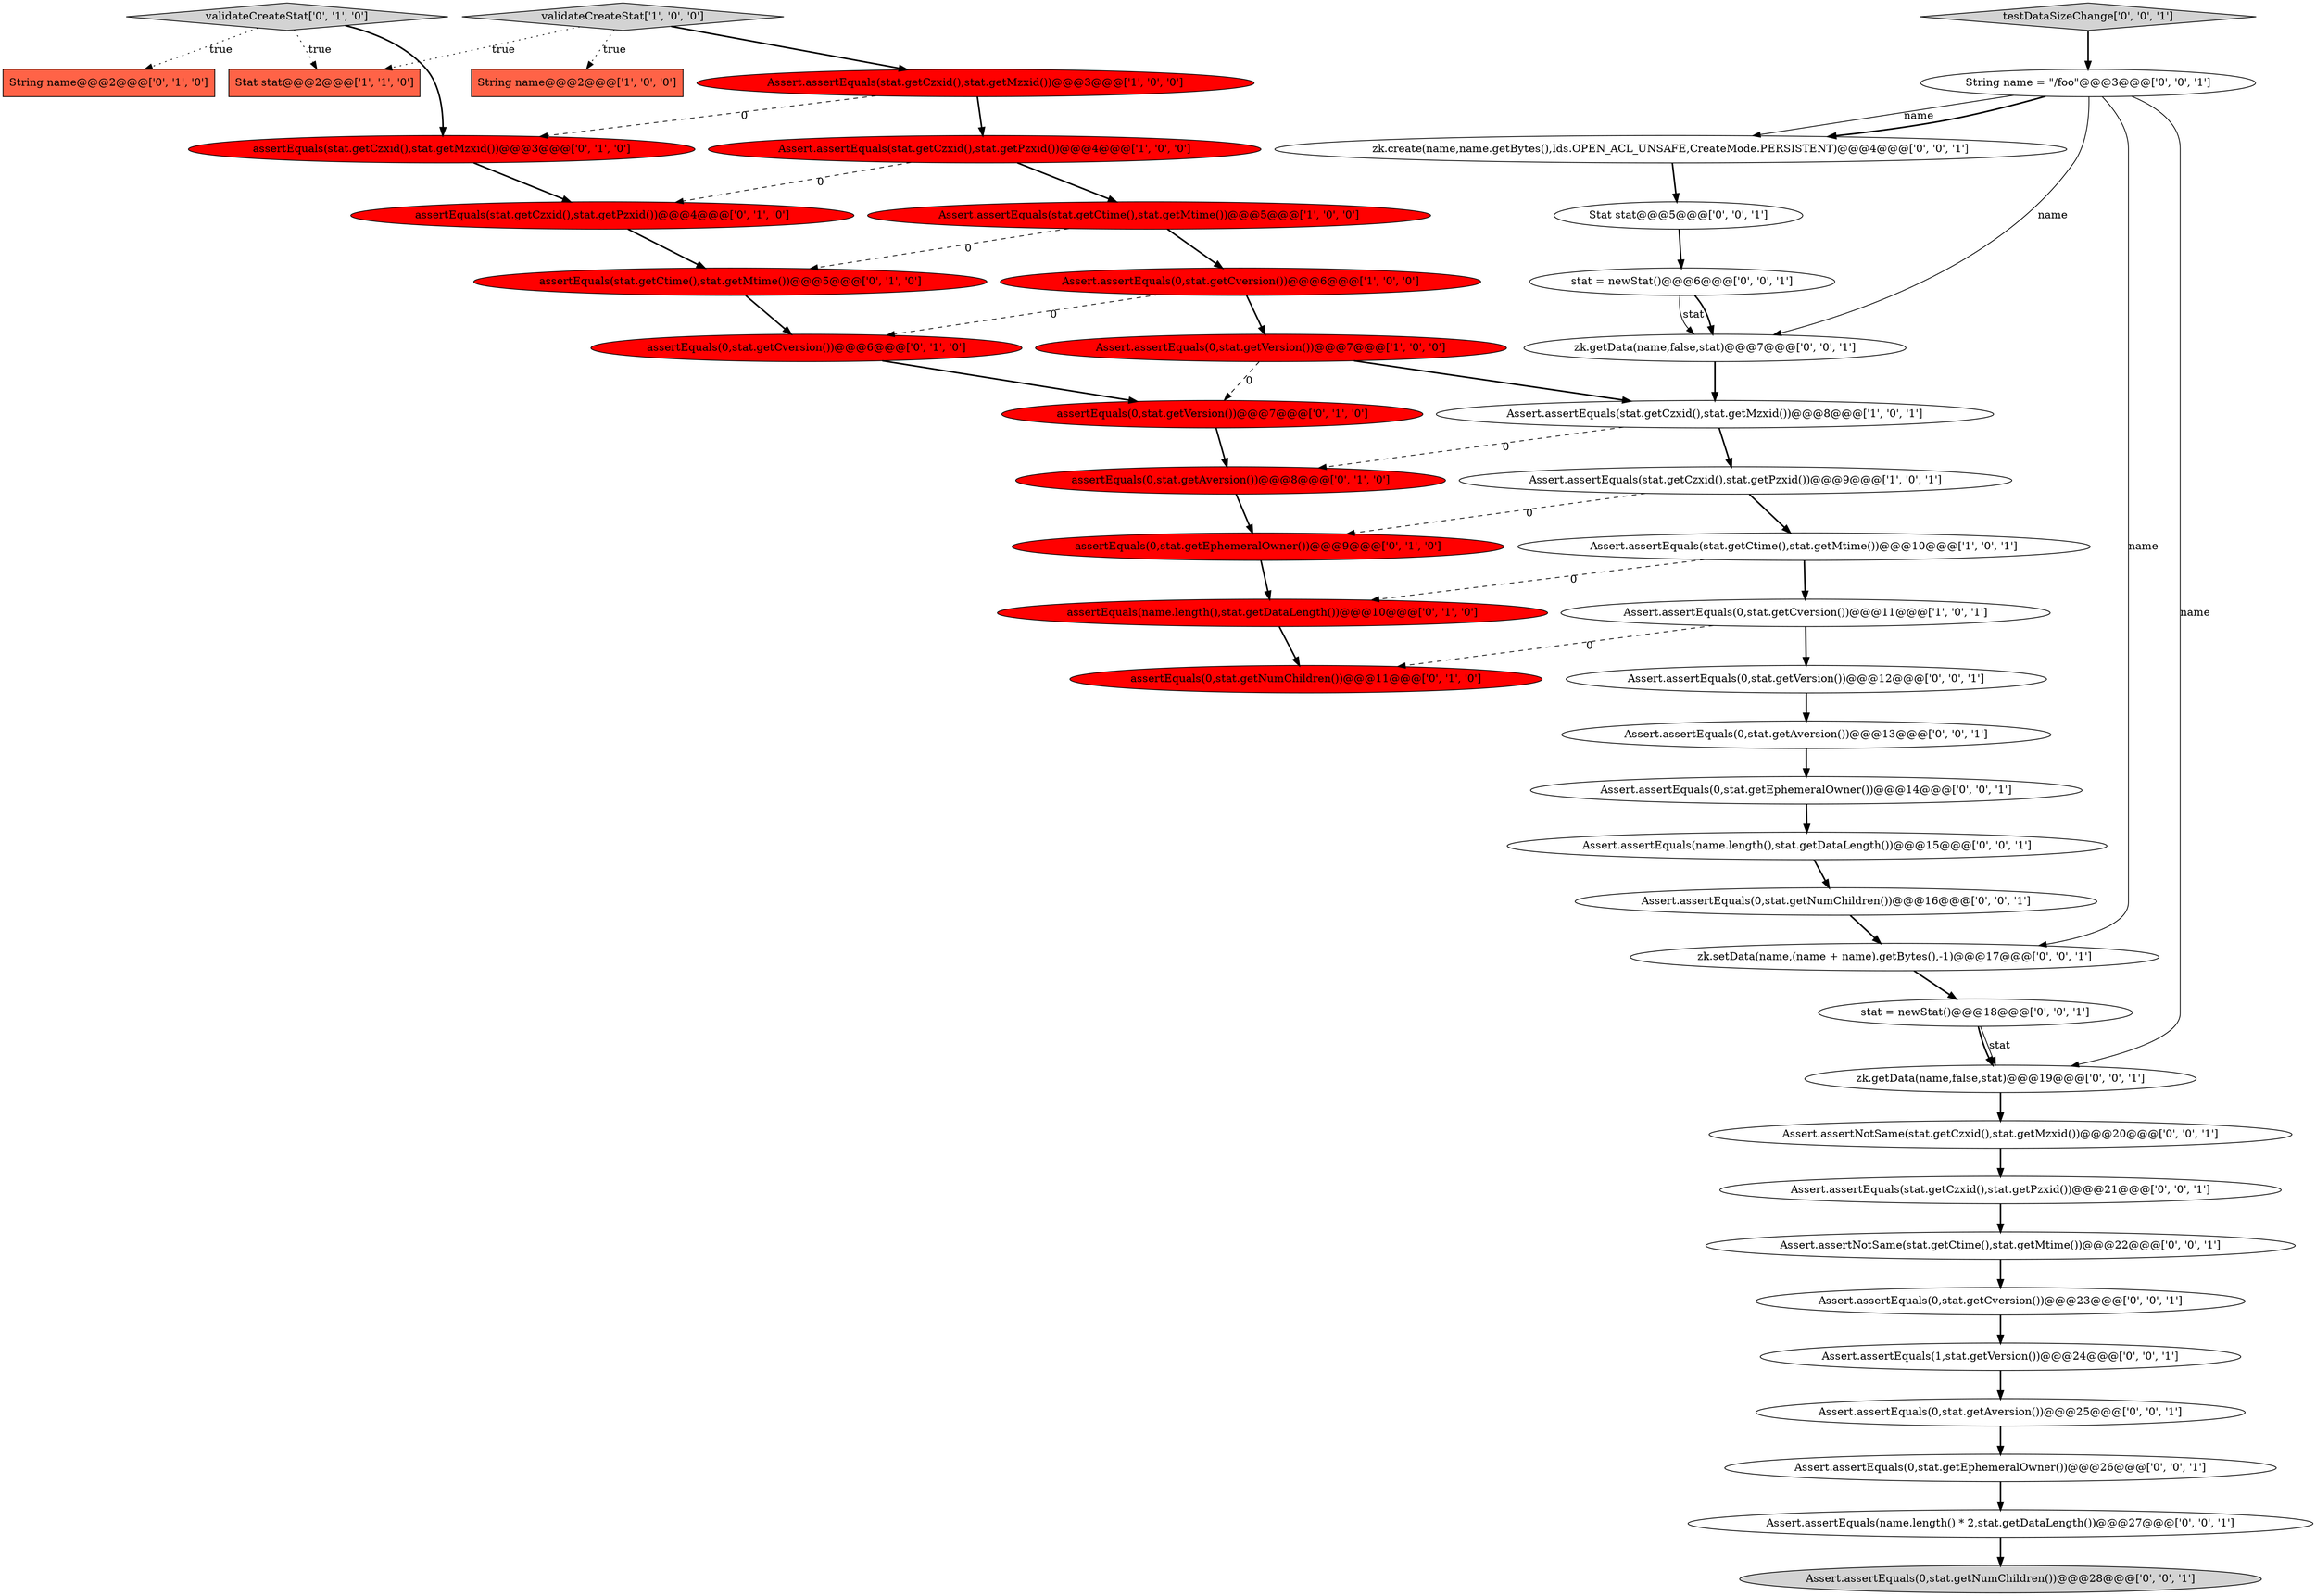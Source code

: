 digraph {
11 [style = filled, label = "Assert.assertEquals(stat.getCzxid(),stat.getPzxid())@@@9@@@['1', '0', '1']", fillcolor = white, shape = ellipse image = "AAA0AAABBB1BBB"];
15 [style = filled, label = "String name@@@2@@@['0', '1', '0']", fillcolor = tomato, shape = box image = "AAA0AAABBB2BBB"];
5 [style = filled, label = "Stat stat@@@2@@@['1', '1', '0']", fillcolor = tomato, shape = box image = "AAA0AAABBB1BBB"];
29 [style = filled, label = "String name = \"/foo\"@@@3@@@['0', '0', '1']", fillcolor = white, shape = ellipse image = "AAA0AAABBB3BBB"];
45 [style = filled, label = "Assert.assertEquals(0,stat.getNumChildren())@@@16@@@['0', '0', '1']", fillcolor = white, shape = ellipse image = "AAA0AAABBB3BBB"];
27 [style = filled, label = "Assert.assertEquals(0,stat.getAversion())@@@13@@@['0', '0', '1']", fillcolor = white, shape = ellipse image = "AAA0AAABBB3BBB"];
14 [style = filled, label = "assertEquals(0,stat.getEphemeralOwner())@@@9@@@['0', '1', '0']", fillcolor = red, shape = ellipse image = "AAA1AAABBB2BBB"];
38 [style = filled, label = "Assert.assertEquals(0,stat.getAversion())@@@25@@@['0', '0', '1']", fillcolor = white, shape = ellipse image = "AAA0AAABBB3BBB"];
44 [style = filled, label = "stat = newStat()@@@18@@@['0', '0', '1']", fillcolor = white, shape = ellipse image = "AAA0AAABBB3BBB"];
20 [style = filled, label = "assertEquals(stat.getCzxid(),stat.getMzxid())@@@3@@@['0', '1', '0']", fillcolor = red, shape = ellipse image = "AAA1AAABBB2BBB"];
12 [style = filled, label = "assertEquals(0,stat.getAversion())@@@8@@@['0', '1', '0']", fillcolor = red, shape = ellipse image = "AAA1AAABBB2BBB"];
43 [style = filled, label = "zk.create(name,name.getBytes(),Ids.OPEN_ACL_UNSAFE,CreateMode.PERSISTENT)@@@4@@@['0', '0', '1']", fillcolor = white, shape = ellipse image = "AAA0AAABBB3BBB"];
19 [style = filled, label = "validateCreateStat['0', '1', '0']", fillcolor = lightgray, shape = diamond image = "AAA0AAABBB2BBB"];
3 [style = filled, label = "String name@@@2@@@['1', '0', '0']", fillcolor = tomato, shape = box image = "AAA0AAABBB1BBB"];
4 [style = filled, label = "validateCreateStat['1', '0', '0']", fillcolor = lightgray, shape = diamond image = "AAA0AAABBB1BBB"];
30 [style = filled, label = "zk.getData(name,false,stat)@@@7@@@['0', '0', '1']", fillcolor = white, shape = ellipse image = "AAA0AAABBB3BBB"];
21 [style = filled, label = "assertEquals(0,stat.getNumChildren())@@@11@@@['0', '1', '0']", fillcolor = red, shape = ellipse image = "AAA1AAABBB2BBB"];
8 [style = filled, label = "Assert.assertEquals(0,stat.getVersion())@@@7@@@['1', '0', '0']", fillcolor = red, shape = ellipse image = "AAA1AAABBB1BBB"];
16 [style = filled, label = "assertEquals(stat.getCzxid(),stat.getPzxid())@@@4@@@['0', '1', '0']", fillcolor = red, shape = ellipse image = "AAA1AAABBB2BBB"];
23 [style = filled, label = "Assert.assertEquals(0,stat.getNumChildren())@@@28@@@['0', '0', '1']", fillcolor = lightgray, shape = ellipse image = "AAA0AAABBB3BBB"];
37 [style = filled, label = "Assert.assertEquals(name.length(),stat.getDataLength())@@@15@@@['0', '0', '1']", fillcolor = white, shape = ellipse image = "AAA0AAABBB3BBB"];
28 [style = filled, label = "testDataSizeChange['0', '0', '1']", fillcolor = lightgray, shape = diamond image = "AAA0AAABBB3BBB"];
42 [style = filled, label = "Assert.assertNotSame(stat.getCzxid(),stat.getMzxid())@@@20@@@['0', '0', '1']", fillcolor = white, shape = ellipse image = "AAA0AAABBB3BBB"];
41 [style = filled, label = "stat = newStat()@@@6@@@['0', '0', '1']", fillcolor = white, shape = ellipse image = "AAA0AAABBB3BBB"];
1 [style = filled, label = "Assert.assertEquals(stat.getCtime(),stat.getMtime())@@@10@@@['1', '0', '1']", fillcolor = white, shape = ellipse image = "AAA0AAABBB1BBB"];
34 [style = filled, label = "Assert.assertEquals(0,stat.getEphemeralOwner())@@@26@@@['0', '0', '1']", fillcolor = white, shape = ellipse image = "AAA0AAABBB3BBB"];
17 [style = filled, label = "assertEquals(stat.getCtime(),stat.getMtime())@@@5@@@['0', '1', '0']", fillcolor = red, shape = ellipse image = "AAA1AAABBB2BBB"];
35 [style = filled, label = "zk.setData(name,(name + name).getBytes(),-1)@@@17@@@['0', '0', '1']", fillcolor = white, shape = ellipse image = "AAA0AAABBB3BBB"];
9 [style = filled, label = "Assert.assertEquals(0,stat.getCversion())@@@11@@@['1', '0', '1']", fillcolor = white, shape = ellipse image = "AAA0AAABBB1BBB"];
39 [style = filled, label = "zk.getData(name,false,stat)@@@19@@@['0', '0', '1']", fillcolor = white, shape = ellipse image = "AAA0AAABBB3BBB"];
10 [style = filled, label = "Assert.assertEquals(0,stat.getCversion())@@@6@@@['1', '0', '0']", fillcolor = red, shape = ellipse image = "AAA1AAABBB1BBB"];
0 [style = filled, label = "Assert.assertEquals(stat.getCtime(),stat.getMtime())@@@5@@@['1', '0', '0']", fillcolor = red, shape = ellipse image = "AAA1AAABBB1BBB"];
22 [style = filled, label = "assertEquals(0,stat.getCversion())@@@6@@@['0', '1', '0']", fillcolor = red, shape = ellipse image = "AAA1AAABBB2BBB"];
7 [style = filled, label = "Assert.assertEquals(stat.getCzxid(),stat.getPzxid())@@@4@@@['1', '0', '0']", fillcolor = red, shape = ellipse image = "AAA1AAABBB1BBB"];
13 [style = filled, label = "assertEquals(name.length(),stat.getDataLength())@@@10@@@['0', '1', '0']", fillcolor = red, shape = ellipse image = "AAA1AAABBB2BBB"];
6 [style = filled, label = "Assert.assertEquals(stat.getCzxid(),stat.getMzxid())@@@8@@@['1', '0', '1']", fillcolor = white, shape = ellipse image = "AAA0AAABBB1BBB"];
40 [style = filled, label = "Assert.assertEquals(1,stat.getVersion())@@@24@@@['0', '0', '1']", fillcolor = white, shape = ellipse image = "AAA0AAABBB3BBB"];
18 [style = filled, label = "assertEquals(0,stat.getVersion())@@@7@@@['0', '1', '0']", fillcolor = red, shape = ellipse image = "AAA1AAABBB2BBB"];
33 [style = filled, label = "Assert.assertEquals(0,stat.getEphemeralOwner())@@@14@@@['0', '0', '1']", fillcolor = white, shape = ellipse image = "AAA0AAABBB3BBB"];
31 [style = filled, label = "Assert.assertNotSame(stat.getCtime(),stat.getMtime())@@@22@@@['0', '0', '1']", fillcolor = white, shape = ellipse image = "AAA0AAABBB3BBB"];
26 [style = filled, label = "Stat stat@@@5@@@['0', '0', '1']", fillcolor = white, shape = ellipse image = "AAA0AAABBB3BBB"];
36 [style = filled, label = "Assert.assertEquals(stat.getCzxid(),stat.getPzxid())@@@21@@@['0', '0', '1']", fillcolor = white, shape = ellipse image = "AAA0AAABBB3BBB"];
2 [style = filled, label = "Assert.assertEquals(stat.getCzxid(),stat.getMzxid())@@@3@@@['1', '0', '0']", fillcolor = red, shape = ellipse image = "AAA1AAABBB1BBB"];
25 [style = filled, label = "Assert.assertEquals(name.length() * 2,stat.getDataLength())@@@27@@@['0', '0', '1']", fillcolor = white, shape = ellipse image = "AAA0AAABBB3BBB"];
24 [style = filled, label = "Assert.assertEquals(0,stat.getVersion())@@@12@@@['0', '0', '1']", fillcolor = white, shape = ellipse image = "AAA0AAABBB3BBB"];
32 [style = filled, label = "Assert.assertEquals(0,stat.getCversion())@@@23@@@['0', '0', '1']", fillcolor = white, shape = ellipse image = "AAA0AAABBB3BBB"];
28->29 [style = bold, label=""];
4->5 [style = dotted, label="true"];
34->25 [style = bold, label=""];
2->20 [style = dashed, label="0"];
35->44 [style = bold, label=""];
11->1 [style = bold, label=""];
25->23 [style = bold, label=""];
7->16 [style = dashed, label="0"];
41->30 [style = solid, label="stat"];
31->32 [style = bold, label=""];
19->20 [style = bold, label=""];
29->35 [style = solid, label="name"];
36->31 [style = bold, label=""];
18->12 [style = bold, label=""];
7->0 [style = bold, label=""];
8->6 [style = bold, label=""];
4->2 [style = bold, label=""];
16->17 [style = bold, label=""];
43->26 [style = bold, label=""];
42->36 [style = bold, label=""];
19->15 [style = dotted, label="true"];
17->22 [style = bold, label=""];
30->6 [style = bold, label=""];
44->39 [style = bold, label=""];
40->38 [style = bold, label=""];
29->30 [style = solid, label="name"];
0->17 [style = dashed, label="0"];
10->22 [style = dashed, label="0"];
1->9 [style = bold, label=""];
6->12 [style = dashed, label="0"];
1->13 [style = dashed, label="0"];
26->41 [style = bold, label=""];
0->10 [style = bold, label=""];
22->18 [style = bold, label=""];
41->30 [style = bold, label=""];
4->3 [style = dotted, label="true"];
20->16 [style = bold, label=""];
10->8 [style = bold, label=""];
29->43 [style = solid, label="name"];
9->21 [style = dashed, label="0"];
11->14 [style = dashed, label="0"];
6->11 [style = bold, label=""];
32->40 [style = bold, label=""];
44->39 [style = solid, label="stat"];
12->14 [style = bold, label=""];
38->34 [style = bold, label=""];
19->5 [style = dotted, label="true"];
29->43 [style = bold, label=""];
8->18 [style = dashed, label="0"];
37->45 [style = bold, label=""];
27->33 [style = bold, label=""];
2->7 [style = bold, label=""];
14->13 [style = bold, label=""];
29->39 [style = solid, label="name"];
33->37 [style = bold, label=""];
13->21 [style = bold, label=""];
39->42 [style = bold, label=""];
45->35 [style = bold, label=""];
24->27 [style = bold, label=""];
9->24 [style = bold, label=""];
}
